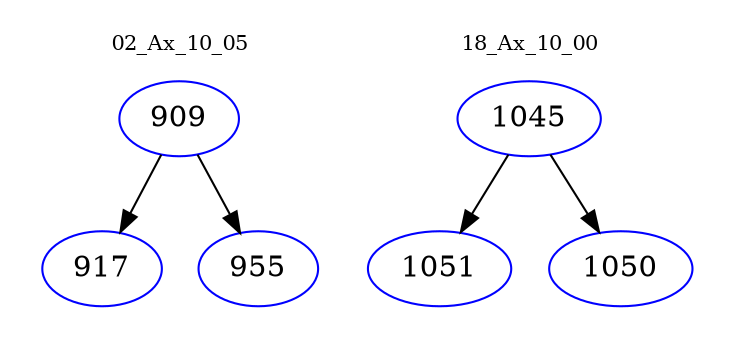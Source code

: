 digraph{
subgraph cluster_0 {
color = white
label = "02_Ax_10_05";
fontsize=10;
T0_909 [label="909", color="blue"]
T0_909 -> T0_917 [color="black"]
T0_917 [label="917", color="blue"]
T0_909 -> T0_955 [color="black"]
T0_955 [label="955", color="blue"]
}
subgraph cluster_1 {
color = white
label = "18_Ax_10_00";
fontsize=10;
T1_1045 [label="1045", color="blue"]
T1_1045 -> T1_1051 [color="black"]
T1_1051 [label="1051", color="blue"]
T1_1045 -> T1_1050 [color="black"]
T1_1050 [label="1050", color="blue"]
}
}
